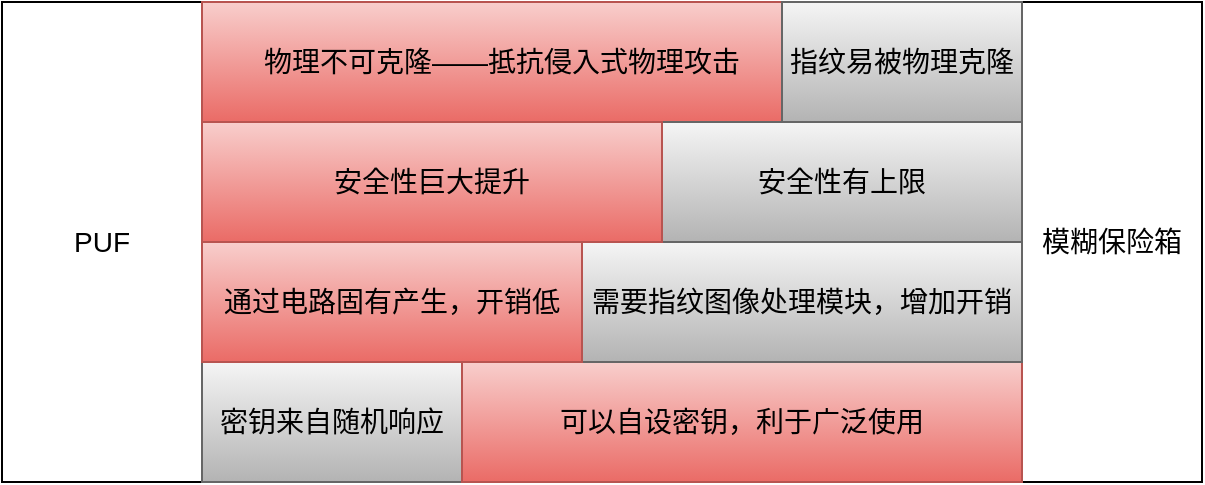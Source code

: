 <mxfile version="20.5.3" type="github">
  <diagram id="jNQJjzbc73Ah8bror58Y" name="第 1 页">
    <mxGraphModel dx="1422" dy="754" grid="1" gridSize="10" guides="1" tooltips="1" connect="1" arrows="1" fold="1" page="1" pageScale="1" pageWidth="1169" pageHeight="827" math="0" shadow="0">
      <root>
        <mxCell id="0" />
        <mxCell id="1" parent="0" />
        <mxCell id="wPRj64X3zeDcSEMi4jUd-1" value="PUF" style="rounded=0;whiteSpace=wrap;html=1;fontSize=14;" parent="1" vertex="1">
          <mxGeometry x="290" y="160" width="100" height="240" as="geometry" />
        </mxCell>
        <mxCell id="wPRj64X3zeDcSEMi4jUd-2" value="模糊保险箱" style="rounded=0;whiteSpace=wrap;html=1;fontSize=14;" parent="1" vertex="1">
          <mxGeometry x="800" y="160" width="90" height="240" as="geometry" />
        </mxCell>
        <mxCell id="wPRj64X3zeDcSEMi4jUd-3" value="物理不可克隆——抵抗侵入式物理攻击" style="rounded=0;whiteSpace=wrap;html=1;fillColor=#f8cecc;strokeColor=#b85450;gradientColor=#ea6b66;fontSize=14;" parent="1" vertex="1">
          <mxGeometry x="390" y="160" width="300" height="60" as="geometry" />
        </mxCell>
        <mxCell id="wPRj64X3zeDcSEMi4jUd-4" value="指纹易被物理克隆" style="rounded=0;whiteSpace=wrap;html=1;fillColor=#f5f5f5;strokeColor=#666666;gradientColor=#b3b3b3;fontSize=14;" parent="1" vertex="1">
          <mxGeometry x="680" y="160" width="120" height="60" as="geometry" />
        </mxCell>
        <mxCell id="27-0YUae8-brwZVTihVv-8" value="" style="group" vertex="1" connectable="0" parent="1">
          <mxGeometry x="390" y="340" width="410" height="60" as="geometry" />
        </mxCell>
        <mxCell id="27-0YUae8-brwZVTihVv-4" value="密钥来自随机响应" style="rounded=0;whiteSpace=wrap;html=1;fontSize=14;fillColor=#f5f5f5;gradientColor=#b3b3b3;strokeColor=#666666;" vertex="1" parent="27-0YUae8-brwZVTihVv-8">
          <mxGeometry width="130" height="60" as="geometry" />
        </mxCell>
        <mxCell id="27-0YUae8-brwZVTihVv-5" value="可以自设密钥，利于广泛使用" style="rounded=0;whiteSpace=wrap;html=1;fontSize=14;fillColor=#f8cecc;gradientColor=#ea6b66;strokeColor=#b85450;" vertex="1" parent="27-0YUae8-brwZVTihVv-8">
          <mxGeometry x="130" width="280" height="60" as="geometry" />
        </mxCell>
        <mxCell id="27-0YUae8-brwZVTihVv-9" value="" style="group" vertex="1" connectable="0" parent="1">
          <mxGeometry x="390" y="280" width="410" height="60" as="geometry" />
        </mxCell>
        <mxCell id="27-0YUae8-brwZVTihVv-6" value="需要指纹图像处理模块，增加开销" style="rounded=0;whiteSpace=wrap;html=1;fontSize=14;fillColor=#f5f5f5;gradientColor=#b3b3b3;strokeColor=#666666;" vertex="1" parent="27-0YUae8-brwZVTihVv-9">
          <mxGeometry x="190" width="220" height="60" as="geometry" />
        </mxCell>
        <mxCell id="27-0YUae8-brwZVTihVv-7" value="通过电路固有产生，开销低" style="rounded=0;whiteSpace=wrap;html=1;fontSize=14;fillColor=#f8cecc;gradientColor=#ea6b66;strokeColor=#b85450;" vertex="1" parent="27-0YUae8-brwZVTihVv-9">
          <mxGeometry width="190" height="60" as="geometry" />
        </mxCell>
        <mxCell id="27-0YUae8-brwZVTihVv-10" value="安全性有上限" style="rounded=0;whiteSpace=wrap;html=1;fontSize=14;fillColor=#f5f5f5;gradientColor=#b3b3b3;strokeColor=#666666;" vertex="1" parent="1">
          <mxGeometry x="620" y="220" width="180" height="60" as="geometry" />
        </mxCell>
        <mxCell id="27-0YUae8-brwZVTihVv-11" value="安全性巨大提升" style="rounded=0;whiteSpace=wrap;html=1;fontSize=14;fillColor=#f8cecc;gradientColor=#ea6b66;strokeColor=#b85450;" vertex="1" parent="1">
          <mxGeometry x="390" y="220" width="230" height="60" as="geometry" />
        </mxCell>
      </root>
    </mxGraphModel>
  </diagram>
</mxfile>
